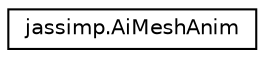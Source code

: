 digraph "Graphical Class Hierarchy"
{
  edge [fontname="Helvetica",fontsize="10",labelfontname="Helvetica",labelfontsize="10"];
  node [fontname="Helvetica",fontsize="10",shape=record];
  rankdir="LR";
  Node1 [label="jassimp.AiMeshAnim",height=0.2,width=0.4,color="black", fillcolor="white", style="filled",URL="$classjassimp_1_1_ai_mesh_anim.html"];
}
